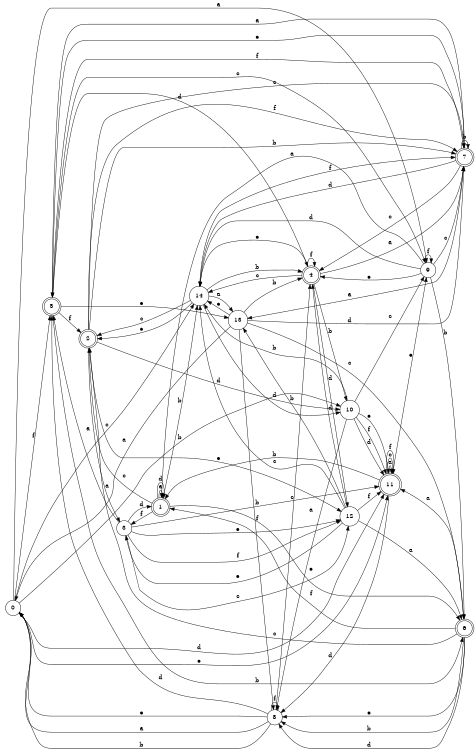 digraph n12_6 {
__start0 [label="" shape="none"];

rankdir=LR;
size="8,5";

s0 [style="filled", color="black", fillcolor="white" shape="circle", label="0"];
s1 [style="rounded,filled", color="black", fillcolor="white" shape="doublecircle", label="1"];
s2 [style="rounded,filled", color="black", fillcolor="white" shape="doublecircle", label="2"];
s3 [style="filled", color="black", fillcolor="white" shape="circle", label="3"];
s4 [style="rounded,filled", color="black", fillcolor="white" shape="doublecircle", label="4"];
s5 [style="rounded,filled", color="black", fillcolor="white" shape="doublecircle", label="5"];
s6 [style="rounded,filled", color="black", fillcolor="white" shape="doublecircle", label="6"];
s7 [style="rounded,filled", color="black", fillcolor="white" shape="doublecircle", label="7"];
s8 [style="filled", color="black", fillcolor="white" shape="circle", label="8"];
s9 [style="filled", color="black", fillcolor="white" shape="circle", label="9"];
s10 [style="filled", color="black", fillcolor="white" shape="circle", label="10"];
s11 [style="rounded,filled", color="black", fillcolor="white" shape="doublecircle", label="11"];
s12 [style="filled", color="black", fillcolor="white" shape="circle", label="12"];
s13 [style="filled", color="black", fillcolor="white" shape="circle", label="13"];
s14 [style="filled", color="black", fillcolor="white" shape="circle", label="14"];
s0 -> s9 [label="a"];
s0 -> s10 [label="b"];
s0 -> s14 [label="c"];
s0 -> s11 [label="d"];
s0 -> s11 [label="e"];
s0 -> s5 [label="f"];
s1 -> s1 [label="a"];
s1 -> s14 [label="b"];
s1 -> s2 [label="c"];
s1 -> s1 [label="d"];
s1 -> s6 [label="e"];
s1 -> s3 [label="f"];
s2 -> s3 [label="a"];
s2 -> s7 [label="b"];
s2 -> s7 [label="c"];
s2 -> s10 [label="d"];
s2 -> s12 [label="e"];
s2 -> s7 [label="f"];
s3 -> s5 [label="a"];
s3 -> s11 [label="b"];
s3 -> s12 [label="c"];
s3 -> s1 [label="d"];
s3 -> s12 [label="e"];
s3 -> s12 [label="f"];
s4 -> s7 [label="a"];
s4 -> s10 [label="b"];
s4 -> s14 [label="c"];
s4 -> s12 [label="d"];
s4 -> s14 [label="e"];
s4 -> s4 [label="f"];
s5 -> s7 [label="a"];
s5 -> s6 [label="b"];
s5 -> s9 [label="c"];
s5 -> s4 [label="d"];
s5 -> s13 [label="e"];
s5 -> s2 [label="f"];
s6 -> s11 [label="a"];
s6 -> s8 [label="b"];
s6 -> s2 [label="c"];
s6 -> s8 [label="d"];
s6 -> s8 [label="e"];
s6 -> s1 [label="f"];
s7 -> s13 [label="a"];
s7 -> s7 [label="b"];
s7 -> s4 [label="c"];
s7 -> s14 [label="d"];
s7 -> s5 [label="e"];
s7 -> s5 [label="f"];
s8 -> s0 [label="a"];
s8 -> s0 [label="b"];
s8 -> s4 [label="c"];
s8 -> s5 [label="d"];
s8 -> s0 [label="e"];
s8 -> s8 [label="f"];
s9 -> s1 [label="a"];
s9 -> s6 [label="b"];
s9 -> s7 [label="c"];
s9 -> s14 [label="d"];
s9 -> s4 [label="e"];
s9 -> s9 [label="f"];
s10 -> s8 [label="a"];
s10 -> s14 [label="b"];
s10 -> s9 [label="c"];
s10 -> s11 [label="d"];
s10 -> s11 [label="e"];
s10 -> s11 [label="f"];
s11 -> s11 [label="a"];
s11 -> s1 [label="b"];
s11 -> s11 [label="c"];
s11 -> s8 [label="d"];
s11 -> s9 [label="e"];
s11 -> s11 [label="f"];
s12 -> s6 [label="a"];
s12 -> s13 [label="b"];
s12 -> s14 [label="c"];
s12 -> s4 [label="d"];
s12 -> s3 [label="e"];
s12 -> s11 [label="f"];
s13 -> s0 [label="a"];
s13 -> s4 [label="b"];
s13 -> s6 [label="c"];
s13 -> s7 [label="d"];
s13 -> s14 [label="e"];
s13 -> s8 [label="f"];
s14 -> s13 [label="a"];
s14 -> s4 [label="b"];
s14 -> s2 [label="c"];
s14 -> s10 [label="d"];
s14 -> s2 [label="e"];
s14 -> s7 [label="f"];

}